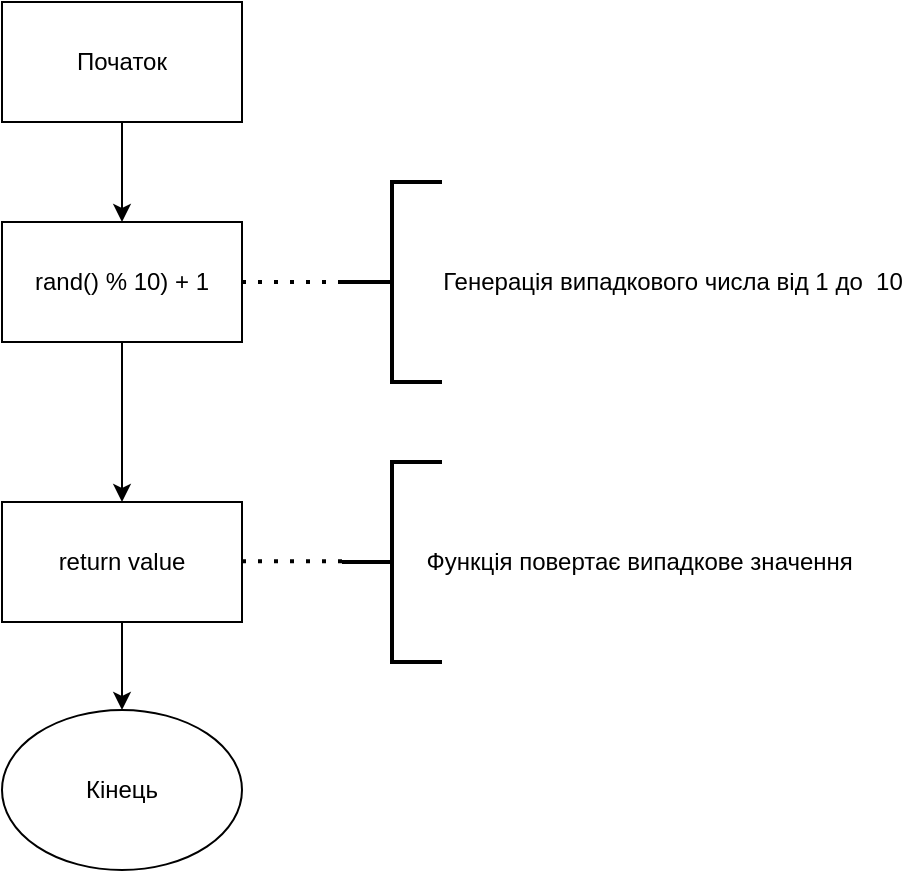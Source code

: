 <mxfile version="22.1.2" type="device">
  <diagram name="Страница — 1" id="vRoZ_pyPTkjO2pzTDtCH">
    <mxGraphModel dx="992" dy="484" grid="1" gridSize="10" guides="1" tooltips="1" connect="1" arrows="1" fold="1" page="1" pageScale="1" pageWidth="827" pageHeight="1169" math="0" shadow="0">
      <root>
        <mxCell id="0" />
        <mxCell id="1" parent="0" />
        <mxCell id="EjLbFh8EKCMlGqEFUeBg-3" value="" style="edgeStyle=orthogonalEdgeStyle;rounded=0;orthogonalLoop=1;jettySize=auto;html=1;" edge="1" parent="1" source="EjLbFh8EKCMlGqEFUeBg-1">
          <mxGeometry relative="1" as="geometry">
            <mxPoint x="390" y="300" as="targetPoint" />
          </mxGeometry>
        </mxCell>
        <mxCell id="EjLbFh8EKCMlGqEFUeBg-1" value="Початок" style="rounded=0;whiteSpace=wrap;html=1;" vertex="1" parent="1">
          <mxGeometry x="330" y="190" width="120" height="60" as="geometry" />
        </mxCell>
        <mxCell id="EjLbFh8EKCMlGqEFUeBg-6" value="" style="edgeStyle=orthogonalEdgeStyle;rounded=0;orthogonalLoop=1;jettySize=auto;html=1;" edge="1" parent="1" source="EjLbFh8EKCMlGqEFUeBg-4" target="EjLbFh8EKCMlGqEFUeBg-5">
          <mxGeometry relative="1" as="geometry" />
        </mxCell>
        <mxCell id="EjLbFh8EKCMlGqEFUeBg-4" value="rand() % 10) + 1" style="rounded=0;whiteSpace=wrap;html=1;" vertex="1" parent="1">
          <mxGeometry x="330" y="300" width="120" height="60" as="geometry" />
        </mxCell>
        <mxCell id="EjLbFh8EKCMlGqEFUeBg-8" value="" style="edgeStyle=orthogonalEdgeStyle;rounded=0;orthogonalLoop=1;jettySize=auto;html=1;" edge="1" parent="1" source="EjLbFh8EKCMlGqEFUeBg-5" target="EjLbFh8EKCMlGqEFUeBg-7">
          <mxGeometry relative="1" as="geometry" />
        </mxCell>
        <mxCell id="EjLbFh8EKCMlGqEFUeBg-5" value="return value" style="whiteSpace=wrap;html=1;rounded=0;" vertex="1" parent="1">
          <mxGeometry x="330" y="440" width="120" height="60" as="geometry" />
        </mxCell>
        <mxCell id="EjLbFh8EKCMlGqEFUeBg-7" value="Кінець" style="ellipse;whiteSpace=wrap;html=1;" vertex="1" parent="1">
          <mxGeometry x="330" y="544" width="120" height="80" as="geometry" />
        </mxCell>
        <mxCell id="EjLbFh8EKCMlGqEFUeBg-9" value="" style="strokeWidth=2;html=1;shape=mxgraph.flowchart.annotation_2;align=left;labelPosition=right;pointerEvents=1;" vertex="1" parent="1">
          <mxGeometry x="500" y="280" width="50" height="100" as="geometry" />
        </mxCell>
        <mxCell id="EjLbFh8EKCMlGqEFUeBg-12" value="Генерація випадкового числа від 1 до&amp;nbsp; 10" style="text;html=1;align=center;verticalAlign=middle;resizable=0;points=[];autosize=1;strokeColor=none;fillColor=none;" vertex="1" parent="1">
          <mxGeometry x="540" y="315" width="250" height="30" as="geometry" />
        </mxCell>
        <mxCell id="EjLbFh8EKCMlGqEFUeBg-13" value="" style="endArrow=none;dashed=1;html=1;dashPattern=1 3;strokeWidth=2;rounded=0;exitX=1;exitY=0.5;exitDx=0;exitDy=0;entryX=0;entryY=0.5;entryDx=0;entryDy=0;entryPerimeter=0;" edge="1" parent="1" source="EjLbFh8EKCMlGqEFUeBg-4" target="EjLbFh8EKCMlGqEFUeBg-9">
          <mxGeometry width="50" height="50" relative="1" as="geometry">
            <mxPoint x="470" y="355" as="sourcePoint" />
            <mxPoint x="520" y="305" as="targetPoint" />
          </mxGeometry>
        </mxCell>
        <mxCell id="EjLbFh8EKCMlGqEFUeBg-15" value="" style="strokeWidth=2;html=1;shape=mxgraph.flowchart.annotation_2;align=left;labelPosition=right;pointerEvents=1;" vertex="1" parent="1">
          <mxGeometry x="500" y="420" width="50" height="100" as="geometry" />
        </mxCell>
        <mxCell id="EjLbFh8EKCMlGqEFUeBg-16" value="" style="endArrow=none;dashed=1;html=1;dashPattern=1 3;strokeWidth=2;rounded=0;exitX=1;exitY=0.5;exitDx=0;exitDy=0;entryX=0;entryY=0.5;entryDx=0;entryDy=0;entryPerimeter=0;" edge="1" parent="1">
          <mxGeometry width="50" height="50" relative="1" as="geometry">
            <mxPoint x="450" y="469.62" as="sourcePoint" />
            <mxPoint x="500" y="469.62" as="targetPoint" />
          </mxGeometry>
        </mxCell>
        <mxCell id="EjLbFh8EKCMlGqEFUeBg-17" value="Функція повертає випадкове значення&amp;nbsp;" style="text;html=1;align=center;verticalAlign=middle;resizable=0;points=[];autosize=1;strokeColor=none;fillColor=none;" vertex="1" parent="1">
          <mxGeometry x="530" y="455" width="240" height="30" as="geometry" />
        </mxCell>
      </root>
    </mxGraphModel>
  </diagram>
</mxfile>
